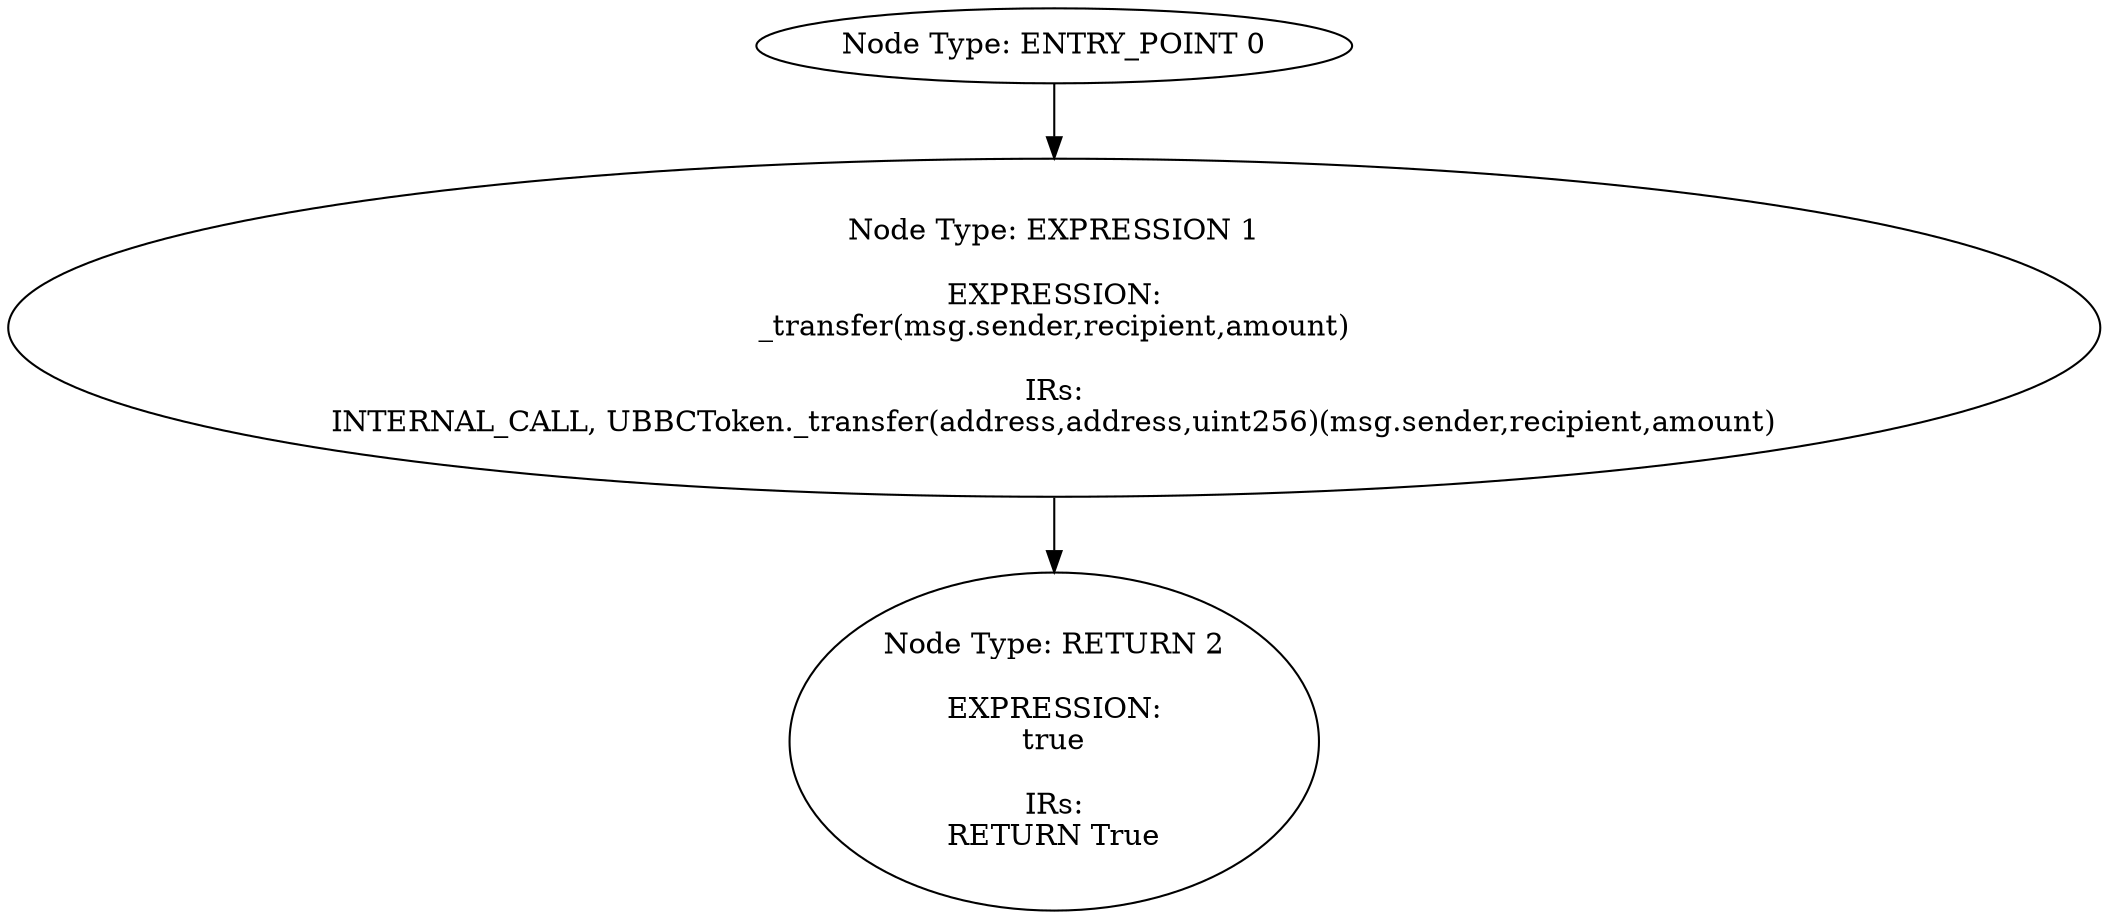 digraph{
0[label="Node Type: ENTRY_POINT 0
"];
0->1;
1[label="Node Type: EXPRESSION 1

EXPRESSION:
_transfer(msg.sender,recipient,amount)

IRs:
INTERNAL_CALL, UBBCToken._transfer(address,address,uint256)(msg.sender,recipient,amount)"];
1->2;
2[label="Node Type: RETURN 2

EXPRESSION:
true

IRs:
RETURN True"];
}
